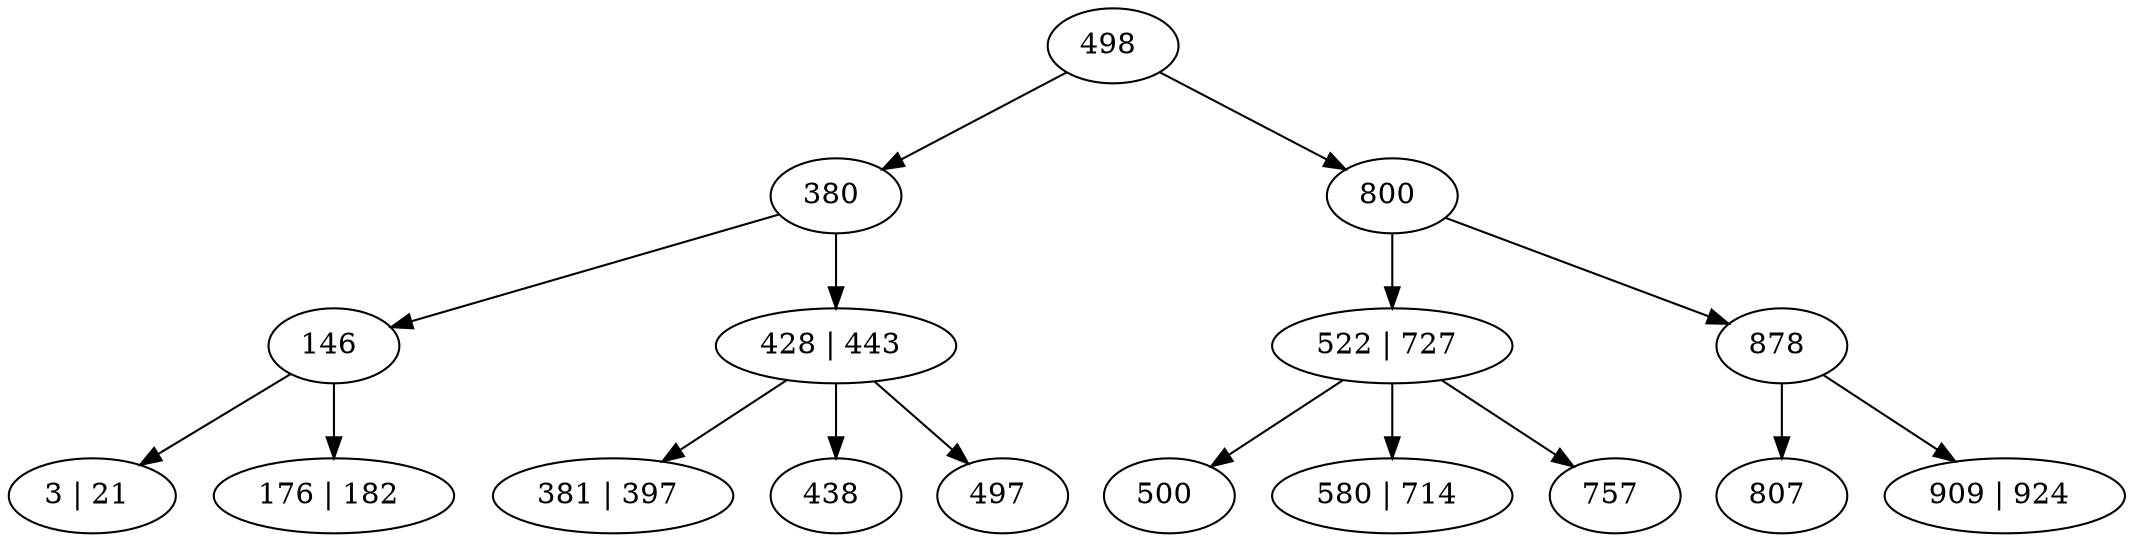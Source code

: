 digraph Tree {
"0x608000000b20" [label = "498 "];
"0x608000000b20" -> "0x6080000004a0";
"0x608000000b20" -> "0x608000000aa0";
"0x6080000004a0" [label = "380 "];
"0x6080000004a0" -> "0x6080000001a0";
"0x6080000004a0" -> "0x6080000008a0";
"0x6080000001a0" [label = "146 "];
"0x6080000001a0" -> "0x608000000020";
"0x6080000001a0" -> "0x608000000720";
"0x608000000020" [label = "3 | 21 "];
"0x608000000720" [label = "176 | 182 "];
"0x6080000008a0" [label = "428 | 443 "];
"0x6080000008a0" -> "0x608000000220";
"0x6080000008a0" -> "0x608000000820";
"0x6080000008a0" -> "0x608000000c20";
"0x608000000220" [label = "381 | 397 "];
"0x608000000820" [label = "438 "];
"0x608000000c20" [label = "497 "];
"0x608000000aa0" [label = "800 "];
"0x608000000aa0" -> "0x608000000420";
"0x608000000aa0" -> "0x608000000a20";
"0x608000000420" [label = "522 | 727 "];
"0x608000000420" -> "0x608000000120";
"0x608000000420" -> "0x608000000d20";
"0x608000000420" -> "0x608000000520";
"0x608000000120" [label = "500 "];
"0x608000000d20" [label = "580 | 714 "];
"0x608000000520" [label = "757 "];
"0x608000000a20" [label = "878 "];
"0x608000000a20" -> "0x6080000009a0";
"0x608000000a20" -> "0x6080000003a0";
"0x6080000009a0" [label = "807 "];
"0x6080000003a0" [label = "909 | 924 "];
}
